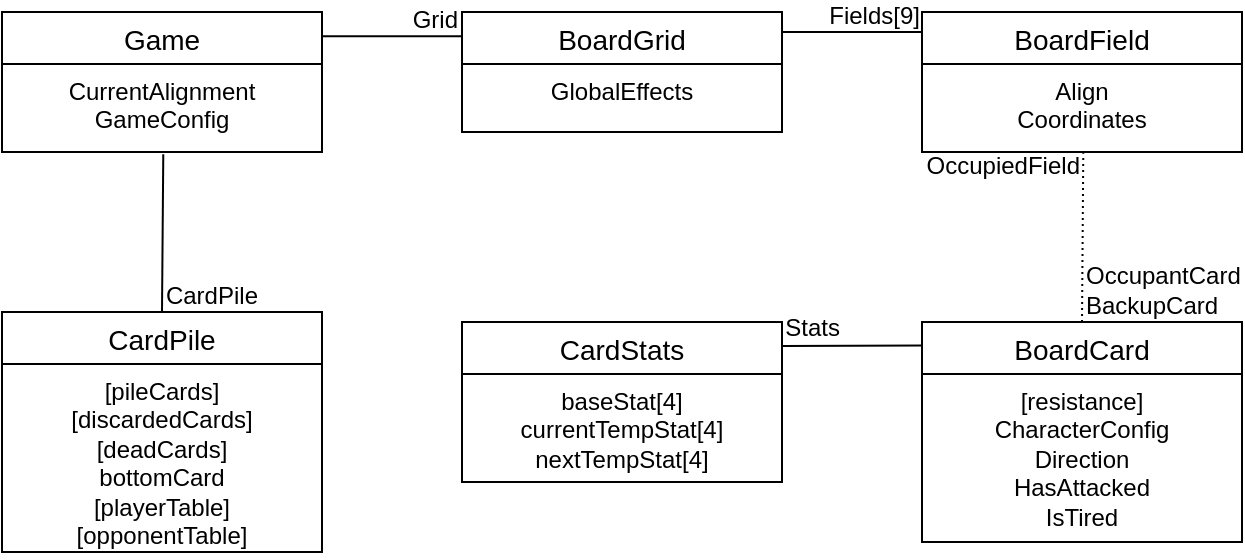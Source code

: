 <mxfile version="27.0.6">
  <diagram name="Page-1" id="GUF_4yJGTxvrkHDDAFl8">
    <mxGraphModel dx="690" dy="378" grid="1" gridSize="10" guides="1" tooltips="1" connect="1" arrows="1" fold="1" page="1" pageScale="1" pageWidth="850" pageHeight="1100" math="0" shadow="0">
      <root>
        <mxCell id="0" />
        <mxCell id="1" parent="0" />
        <mxCell id="XGrItoeEw55pWbx2rRpp-17" value="Game" style="swimlane;fontStyle=0;childLayout=stackLayout;horizontal=1;startSize=26;horizontalStack=0;resizeParent=1;resizeParentMax=0;resizeLast=0;collapsible=1;marginBottom=0;align=center;fontSize=14;" vertex="1" parent="1">
          <mxGeometry x="60" y="60" width="160" height="70" as="geometry" />
        </mxCell>
        <mxCell id="XGrItoeEw55pWbx2rRpp-18" value="CurrentAlignment&lt;div&gt;GameConfig&lt;/div&gt;" style="text;strokeColor=none;fillColor=none;spacingLeft=4;spacingRight=4;overflow=hidden;rotatable=0;points=[[0,0.5],[1,0.5]];portConstraint=eastwest;fontSize=12;whiteSpace=wrap;html=1;align=center;" vertex="1" parent="XGrItoeEw55pWbx2rRpp-17">
          <mxGeometry y="26" width="160" height="44" as="geometry" />
        </mxCell>
        <mxCell id="XGrItoeEw55pWbx2rRpp-25" value="CardPile" style="swimlane;fontStyle=0;childLayout=stackLayout;horizontal=1;startSize=26;horizontalStack=0;resizeParent=1;resizeParentMax=0;resizeLast=0;collapsible=1;marginBottom=0;align=center;fontSize=14;" vertex="1" parent="1">
          <mxGeometry x="60" y="210" width="160" height="120" as="geometry" />
        </mxCell>
        <mxCell id="XGrItoeEw55pWbx2rRpp-26" value="[pileCards]&lt;div&gt;[discardedCards]&lt;/div&gt;&lt;div&gt;[deadCards]&lt;/div&gt;&lt;div&gt;bottomCard&lt;/div&gt;&lt;div&gt;[playerTable]&lt;/div&gt;&lt;div&gt;[opponentTable]&lt;br&gt;&lt;div&gt;&lt;br&gt;&lt;/div&gt;&lt;/div&gt;" style="text;strokeColor=none;fillColor=none;spacingLeft=4;spacingRight=4;overflow=hidden;rotatable=0;points=[[0,0.5],[1,0.5]];portConstraint=eastwest;fontSize=12;whiteSpace=wrap;html=1;align=center;" vertex="1" parent="XGrItoeEw55pWbx2rRpp-25">
          <mxGeometry y="26" width="160" height="94" as="geometry" />
        </mxCell>
        <mxCell id="XGrItoeEw55pWbx2rRpp-30" value="BoardGrid" style="swimlane;fontStyle=0;childLayout=stackLayout;horizontal=1;startSize=26;horizontalStack=0;resizeParent=1;resizeParentMax=0;resizeLast=0;collapsible=1;marginBottom=0;align=center;fontSize=14;" vertex="1" parent="1">
          <mxGeometry x="290" y="60" width="160" height="60" as="geometry" />
        </mxCell>
        <mxCell id="XGrItoeEw55pWbx2rRpp-31" value="GlobalEffects" style="text;strokeColor=none;fillColor=none;spacingLeft=4;spacingRight=4;overflow=hidden;rotatable=0;points=[[0,0.5],[1,0.5]];portConstraint=eastwest;fontSize=12;whiteSpace=wrap;html=1;align=center;" vertex="1" parent="XGrItoeEw55pWbx2rRpp-30">
          <mxGeometry y="26" width="160" height="34" as="geometry" />
        </mxCell>
        <mxCell id="XGrItoeEw55pWbx2rRpp-32" value="BoardField" style="swimlane;fontStyle=0;childLayout=stackLayout;horizontal=1;startSize=26;horizontalStack=0;resizeParent=1;resizeParentMax=0;resizeLast=0;collapsible=1;marginBottom=0;align=center;fontSize=14;" vertex="1" parent="1">
          <mxGeometry x="520" y="60" width="160" height="70" as="geometry" />
        </mxCell>
        <mxCell id="XGrItoeEw55pWbx2rRpp-33" value="&lt;div&gt;&lt;span style=&quot;background-color: transparent; color: light-dark(rgb(0, 0, 0), rgb(255, 255, 255));&quot;&gt;Align&lt;/span&gt;&lt;/div&gt;&lt;div&gt;Coordinates&lt;/div&gt;" style="text;strokeColor=none;fillColor=none;spacingLeft=4;spacingRight=4;overflow=hidden;rotatable=0;points=[[0,0.5],[1,0.5]];portConstraint=eastwest;fontSize=12;whiteSpace=wrap;html=1;align=center;" vertex="1" parent="XGrItoeEw55pWbx2rRpp-32">
          <mxGeometry y="26" width="160" height="44" as="geometry" />
        </mxCell>
        <mxCell id="XGrItoeEw55pWbx2rRpp-35" value="BoardCard" style="swimlane;fontStyle=0;childLayout=stackLayout;horizontal=1;startSize=26;horizontalStack=0;resizeParent=1;resizeParentMax=0;resizeLast=0;collapsible=1;marginBottom=0;align=center;fontSize=14;" vertex="1" parent="1">
          <mxGeometry x="520" y="215" width="160" height="110" as="geometry" />
        </mxCell>
        <mxCell id="XGrItoeEw55pWbx2rRpp-36" value="&lt;div&gt;[resistance]&lt;/div&gt;&lt;div&gt;CharacterConfig&lt;/div&gt;&lt;div&gt;Direction&lt;/div&gt;&lt;div&gt;HasAttacked&lt;/div&gt;&lt;div&gt;IsTired&lt;/div&gt;" style="text;strokeColor=none;fillColor=none;spacingLeft=4;spacingRight=4;overflow=hidden;rotatable=0;points=[[0,0.5],[1,0.5]];portConstraint=eastwest;fontSize=12;whiteSpace=wrap;html=1;align=center;" vertex="1" parent="XGrItoeEw55pWbx2rRpp-35">
          <mxGeometry y="26" width="160" height="84" as="geometry" />
        </mxCell>
        <mxCell id="XGrItoeEw55pWbx2rRpp-37" value="CardStats" style="swimlane;fontStyle=0;childLayout=stackLayout;horizontal=1;startSize=26;horizontalStack=0;resizeParent=1;resizeParentMax=0;resizeLast=0;collapsible=1;marginBottom=0;align=center;fontSize=14;" vertex="1" parent="1">
          <mxGeometry x="290" y="215" width="160" height="80" as="geometry" />
        </mxCell>
        <mxCell id="XGrItoeEw55pWbx2rRpp-38" value="baseStat[4]&lt;div&gt;currentTempStat[4]&lt;/div&gt;&lt;div&gt;nextTempStat[4]&lt;/div&gt;" style="text;strokeColor=none;fillColor=none;spacingLeft=4;spacingRight=4;overflow=hidden;rotatable=0;points=[[0,0.5],[1,0.5]];portConstraint=eastwest;fontSize=12;whiteSpace=wrap;html=1;align=center;" vertex="1" parent="XGrItoeEw55pWbx2rRpp-37">
          <mxGeometry y="26" width="160" height="54" as="geometry" />
        </mxCell>
        <mxCell id="XGrItoeEw55pWbx2rRpp-49" value="" style="endArrow=none;html=1;rounded=0;dashed=1;dashPattern=1 2;exitX=0.5;exitY=0;exitDx=0;exitDy=0;entryX=0.504;entryY=1.014;entryDx=0;entryDy=0;entryPerimeter=0;" edge="1" parent="1" source="XGrItoeEw55pWbx2rRpp-35" target="XGrItoeEw55pWbx2rRpp-33">
          <mxGeometry relative="1" as="geometry">
            <mxPoint x="320" y="390" as="sourcePoint" />
            <mxPoint x="630" y="150" as="targetPoint" />
          </mxGeometry>
        </mxCell>
        <mxCell id="XGrItoeEw55pWbx2rRpp-50" value="OccupantCard&lt;div&gt;BackupCard&lt;/div&gt;" style="resizable=0;html=1;whiteSpace=wrap;align=left;verticalAlign=bottom;" connectable="0" vertex="1" parent="XGrItoeEw55pWbx2rRpp-49">
          <mxGeometry x="-1" relative="1" as="geometry" />
        </mxCell>
        <mxCell id="XGrItoeEw55pWbx2rRpp-51" value="OccupiedField" style="resizable=0;html=1;whiteSpace=wrap;align=right;verticalAlign=bottom;" connectable="0" vertex="1" parent="XGrItoeEw55pWbx2rRpp-49">
          <mxGeometry x="1" relative="1" as="geometry">
            <mxPoint y="15" as="offset" />
          </mxGeometry>
        </mxCell>
        <mxCell id="XGrItoeEw55pWbx2rRpp-52" value="" style="endArrow=none;html=1;rounded=0;exitX=1.002;exitY=0.15;exitDx=0;exitDy=0;exitPerimeter=0;entryX=0.001;entryY=0.107;entryDx=0;entryDy=0;entryPerimeter=0;" edge="1" parent="1" source="XGrItoeEw55pWbx2rRpp-37" target="XGrItoeEw55pWbx2rRpp-35">
          <mxGeometry relative="1" as="geometry">
            <mxPoint x="450" y="244" as="sourcePoint" />
            <mxPoint x="490" y="230" as="targetPoint" />
          </mxGeometry>
        </mxCell>
        <mxCell id="XGrItoeEw55pWbx2rRpp-53" value="Stats" style="resizable=0;html=1;whiteSpace=wrap;align=right;verticalAlign=bottom;" connectable="0" vertex="1" parent="XGrItoeEw55pWbx2rRpp-52">
          <mxGeometry x="1" relative="1" as="geometry">
            <mxPoint x="-40" as="offset" />
          </mxGeometry>
        </mxCell>
        <mxCell id="XGrItoeEw55pWbx2rRpp-54" value="" style="endArrow=none;html=1;rounded=0;exitX=0.5;exitY=0;exitDx=0;exitDy=0;entryX=0.504;entryY=1.025;entryDx=0;entryDy=0;entryPerimeter=0;" edge="1" parent="1" source="XGrItoeEw55pWbx2rRpp-25" target="XGrItoeEw55pWbx2rRpp-18">
          <mxGeometry relative="1" as="geometry">
            <mxPoint x="210" y="200" as="sourcePoint" />
            <mxPoint x="370" y="200" as="targetPoint" />
          </mxGeometry>
        </mxCell>
        <mxCell id="XGrItoeEw55pWbx2rRpp-55" value="CardPile" style="resizable=0;html=1;whiteSpace=wrap;align=right;verticalAlign=bottom;" connectable="0" vertex="1" parent="XGrItoeEw55pWbx2rRpp-54">
          <mxGeometry x="1" relative="1" as="geometry">
            <mxPoint x="49" y="79" as="offset" />
          </mxGeometry>
        </mxCell>
        <mxCell id="XGrItoeEw55pWbx2rRpp-56" value="" style="endArrow=none;html=1;rounded=0;exitX=1.003;exitY=0.173;exitDx=0;exitDy=0;exitPerimeter=0;entryX=-0.001;entryY=0.202;entryDx=0;entryDy=0;entryPerimeter=0;" edge="1" parent="1" source="XGrItoeEw55pWbx2rRpp-17" target="XGrItoeEw55pWbx2rRpp-30">
          <mxGeometry relative="1" as="geometry">
            <mxPoint x="170" y="140" as="sourcePoint" />
            <mxPoint x="330" y="140" as="targetPoint" />
          </mxGeometry>
        </mxCell>
        <mxCell id="XGrItoeEw55pWbx2rRpp-57" value="Grid" style="resizable=0;html=1;whiteSpace=wrap;align=right;verticalAlign=bottom;" connectable="0" vertex="1" parent="XGrItoeEw55pWbx2rRpp-56">
          <mxGeometry x="1" relative="1" as="geometry" />
        </mxCell>
        <mxCell id="XGrItoeEw55pWbx2rRpp-58" value="" style="endArrow=none;html=1;rounded=0;exitX=1.003;exitY=0.173;exitDx=0;exitDy=0;exitPerimeter=0;entryX=-0.001;entryY=0.202;entryDx=0;entryDy=0;entryPerimeter=0;" edge="1" parent="1">
          <mxGeometry relative="1" as="geometry">
            <mxPoint x="450" y="70" as="sourcePoint" />
            <mxPoint x="520" y="70" as="targetPoint" />
          </mxGeometry>
        </mxCell>
        <mxCell id="XGrItoeEw55pWbx2rRpp-59" value="Fields[9]" style="resizable=0;html=1;whiteSpace=wrap;align=right;verticalAlign=bottom;" connectable="0" vertex="1" parent="XGrItoeEw55pWbx2rRpp-58">
          <mxGeometry x="1" relative="1" as="geometry" />
        </mxCell>
      </root>
    </mxGraphModel>
  </diagram>
</mxfile>

